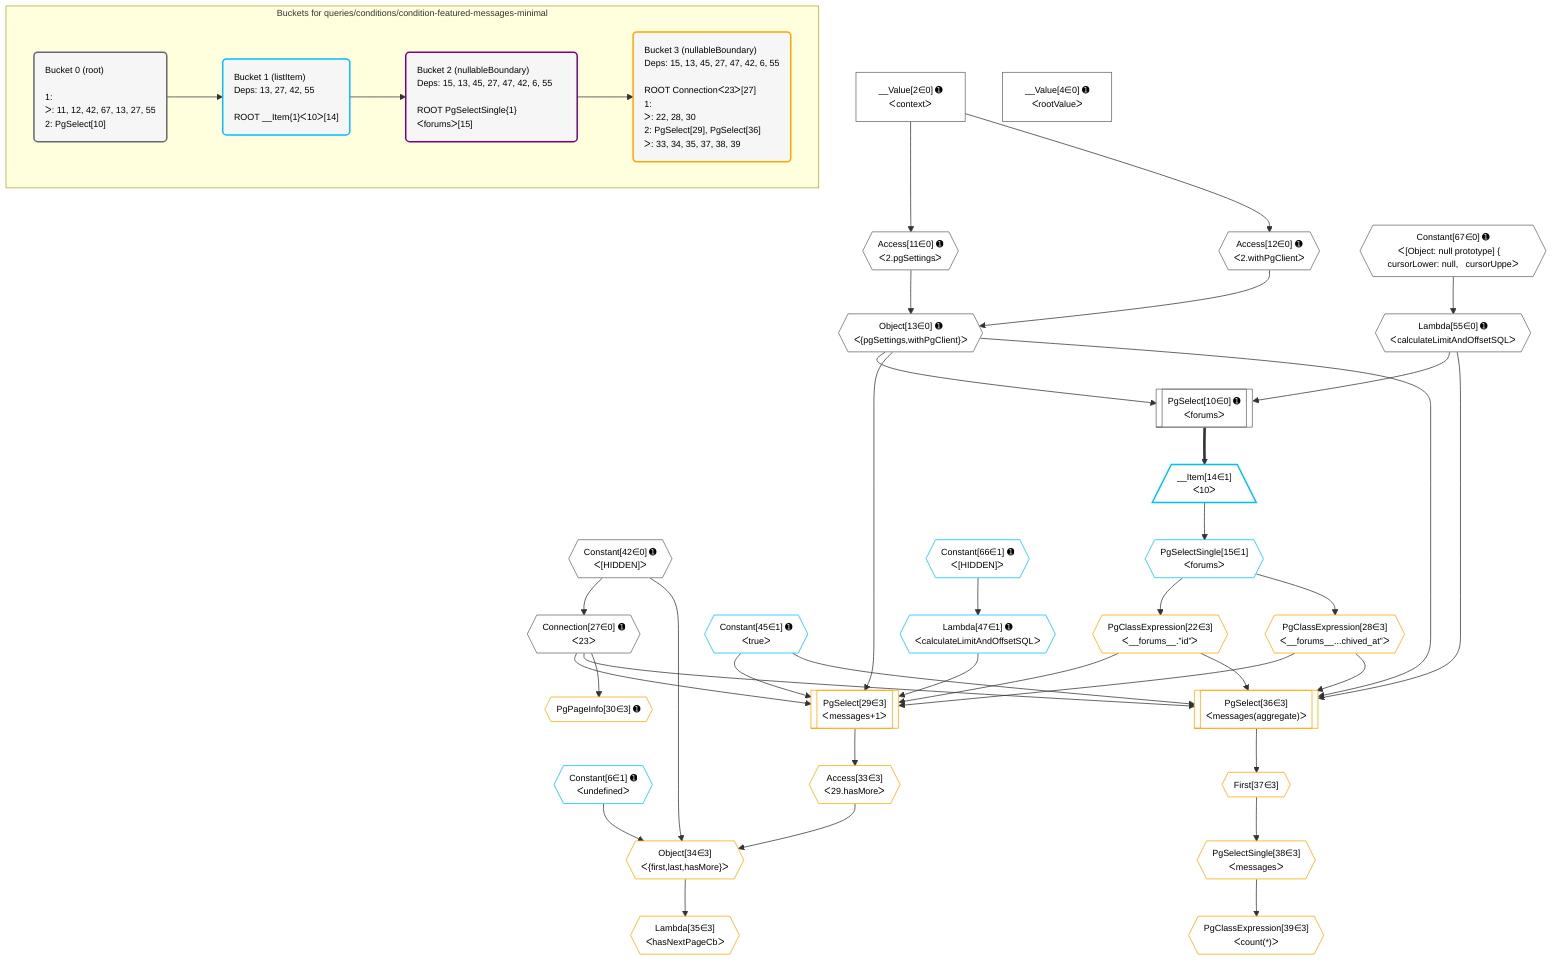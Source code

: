 %%{init: {'themeVariables': { 'fontSize': '12px'}}}%%
graph TD
    classDef path fill:#eee,stroke:#000,color:#000
    classDef plan fill:#fff,stroke-width:1px,color:#000
    classDef itemplan fill:#fff,stroke-width:2px,color:#000
    classDef unbatchedplan fill:#dff,stroke-width:1px,color:#000
    classDef sideeffectplan fill:#fcc,stroke-width:2px,color:#000
    classDef bucket fill:#f6f6f6,color:#000,stroke-width:2px,text-align:left


    %% plan dependencies
    PgSelect10[["PgSelect[10∈0] ➊<br />ᐸforumsᐳ"]]:::plan
    Object13{{"Object[13∈0] ➊<br />ᐸ{pgSettings,withPgClient}ᐳ"}}:::plan
    Lambda55{{"Lambda[55∈0] ➊<br />ᐸcalculateLimitAndOffsetSQLᐳ"}}:::plan
    Object13 & Lambda55 --> PgSelect10
    Access11{{"Access[11∈0] ➊<br />ᐸ2.pgSettingsᐳ"}}:::plan
    Access12{{"Access[12∈0] ➊<br />ᐸ2.withPgClientᐳ"}}:::plan
    Access11 & Access12 --> Object13
    __Value2["__Value[2∈0] ➊<br />ᐸcontextᐳ"]:::plan
    __Value2 --> Access11
    __Value2 --> Access12
    Connection27{{"Connection[27∈0] ➊<br />ᐸ23ᐳ"}}:::plan
    Constant42{{"Constant[42∈0] ➊<br />ᐸ[HIDDEN]ᐳ"}}:::plan
    Constant42 --> Connection27
    Constant67{{"Constant[67∈0] ➊<br />ᐸ[Object: null prototype] {   cursorLower: null,   cursorUppeᐳ"}}:::plan
    Constant67 --> Lambda55
    __Value4["__Value[4∈0] ➊<br />ᐸrootValueᐳ"]:::plan
    __Item14[/"__Item[14∈1]<br />ᐸ10ᐳ"\]:::itemplan
    PgSelect10 ==> __Item14
    PgSelectSingle15{{"PgSelectSingle[15∈1]<br />ᐸforumsᐳ"}}:::plan
    __Item14 --> PgSelectSingle15
    Lambda47{{"Lambda[47∈1] ➊<br />ᐸcalculateLimitAndOffsetSQLᐳ"}}:::plan
    Constant66{{"Constant[66∈1] ➊<br />ᐸ[HIDDEN]ᐳ"}}:::plan
    Constant66 --> Lambda47
    Constant6{{"Constant[6∈1] ➊<br />ᐸundefinedᐳ"}}:::plan
    Constant45{{"Constant[45∈1] ➊<br />ᐸtrueᐳ"}}:::plan
    PgSelect29[["PgSelect[29∈3]<br />ᐸmessages+1ᐳ"]]:::plan
    PgClassExpression22{{"PgClassExpression[22∈3]<br />ᐸ__forums__.”id”ᐳ"}}:::plan
    PgClassExpression28{{"PgClassExpression[28∈3]<br />ᐸ__forums__...chived_at”ᐳ"}}:::plan
    Object13 & PgClassExpression22 & Constant45 & PgClassExpression28 & Connection27 & Lambda47 --> PgSelect29
    PgSelect36[["PgSelect[36∈3]<br />ᐸmessages(aggregate)ᐳ"]]:::plan
    Object13 & PgClassExpression22 & Constant45 & PgClassExpression28 & Connection27 & Lambda55 --> PgSelect36
    Object34{{"Object[34∈3]<br />ᐸ{first,last,hasMore}ᐳ"}}:::plan
    Access33{{"Access[33∈3]<br />ᐸ29.hasMoreᐳ"}}:::plan
    Constant42 & Constant6 & Access33 --> Object34
    PgSelectSingle15 --> PgClassExpression22
    PgSelectSingle15 --> PgClassExpression28
    PgPageInfo30{{"PgPageInfo[30∈3] ➊"}}:::plan
    Connection27 --> PgPageInfo30
    PgSelect29 --> Access33
    Lambda35{{"Lambda[35∈3]<br />ᐸhasNextPageCbᐳ"}}:::plan
    Object34 --> Lambda35
    First37{{"First[37∈3]"}}:::plan
    PgSelect36 --> First37
    PgSelectSingle38{{"PgSelectSingle[38∈3]<br />ᐸmessagesᐳ"}}:::plan
    First37 --> PgSelectSingle38
    PgClassExpression39{{"PgClassExpression[39∈3]<br />ᐸcount(*)ᐳ"}}:::plan
    PgSelectSingle38 --> PgClassExpression39

    %% define steps

    subgraph "Buckets for queries/conditions/condition-featured-messages-minimal"
    Bucket0("Bucket 0 (root)<br /><br />1: <br />ᐳ: 11, 12, 42, 67, 13, 27, 55<br />2: PgSelect[10]"):::bucket
    classDef bucket0 stroke:#696969
    class Bucket0,__Value2,__Value4,PgSelect10,Access11,Access12,Object13,Connection27,Constant42,Lambda55,Constant67 bucket0
    Bucket1("Bucket 1 (listItem)<br />Deps: 13, 27, 42, 55<br /><br />ROOT __Item{1}ᐸ10ᐳ[14]"):::bucket
    classDef bucket1 stroke:#00bfff
    class Bucket1,Constant6,__Item14,PgSelectSingle15,Constant45,Lambda47,Constant66 bucket1
    Bucket2("Bucket 2 (nullableBoundary)<br />Deps: 15, 13, 45, 27, 47, 42, 6, 55<br /><br />ROOT PgSelectSingle{1}ᐸforumsᐳ[15]"):::bucket
    classDef bucket2 stroke:#7f007f
    class Bucket2 bucket2
    Bucket3("Bucket 3 (nullableBoundary)<br />Deps: 15, 13, 45, 27, 47, 42, 6, 55<br /><br />ROOT Connectionᐸ23ᐳ[27]<br />1: <br />ᐳ: 22, 28, 30<br />2: PgSelect[29], PgSelect[36]<br />ᐳ: 33, 34, 35, 37, 38, 39"):::bucket
    classDef bucket3 stroke:#ffa500
    class Bucket3,PgClassExpression22,PgClassExpression28,PgSelect29,PgPageInfo30,Access33,Object34,Lambda35,PgSelect36,First37,PgSelectSingle38,PgClassExpression39 bucket3
    Bucket0 --> Bucket1
    Bucket1 --> Bucket2
    Bucket2 --> Bucket3
    end